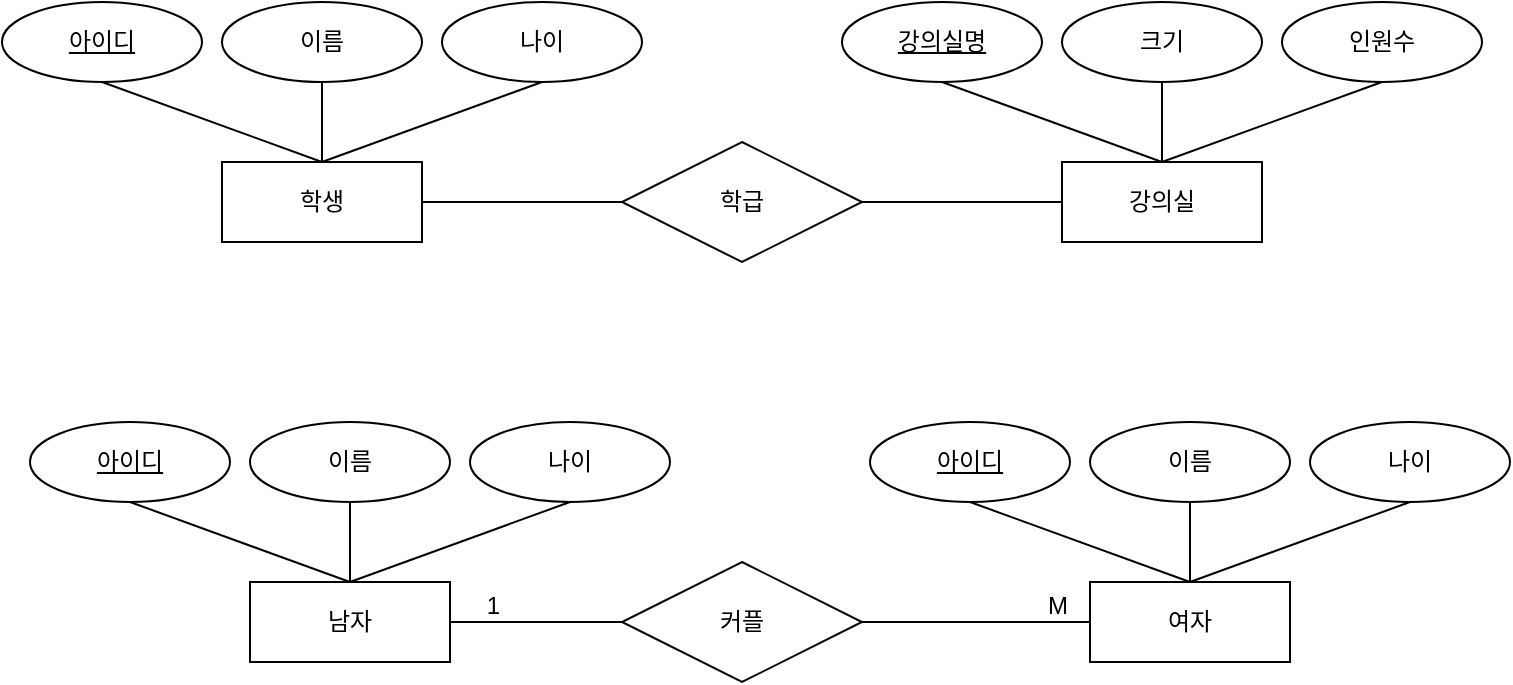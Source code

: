 <mxfile version="26.0.2">
  <diagram name="페이지-1" id="DrDMq8F3fDBVb_RJ4dRj">
    <mxGraphModel dx="1674" dy="806" grid="1" gridSize="10" guides="1" tooltips="1" connect="1" arrows="1" fold="1" page="1" pageScale="1" pageWidth="827" pageHeight="1169" math="0" shadow="0">
      <root>
        <mxCell id="0" />
        <mxCell id="1" parent="0" />
        <mxCell id="fMk_L4IQaBRpjSnog4xM-1" value="학생" style="whiteSpace=wrap;html=1;align=center;" vertex="1" parent="1">
          <mxGeometry x="140" y="140" width="100" height="40" as="geometry" />
        </mxCell>
        <mxCell id="fMk_L4IQaBRpjSnog4xM-4" value="이름" style="ellipse;whiteSpace=wrap;html=1;align=center;" vertex="1" parent="1">
          <mxGeometry x="140" y="60" width="100" height="40" as="geometry" />
        </mxCell>
        <mxCell id="fMk_L4IQaBRpjSnog4xM-5" value="나이" style="ellipse;whiteSpace=wrap;html=1;align=center;" vertex="1" parent="1">
          <mxGeometry x="250" y="60" width="100" height="40" as="geometry" />
        </mxCell>
        <mxCell id="fMk_L4IQaBRpjSnog4xM-6" value="" style="endArrow=none;html=1;rounded=0;exitX=0.5;exitY=0;exitDx=0;exitDy=0;entryX=0.5;entryY=1;entryDx=0;entryDy=0;" edge="1" parent="1" source="fMk_L4IQaBRpjSnog4xM-1" target="fMk_L4IQaBRpjSnog4xM-9">
          <mxGeometry relative="1" as="geometry">
            <mxPoint x="280" y="140" as="sourcePoint" />
            <mxPoint x="80" y="100" as="targetPoint" />
          </mxGeometry>
        </mxCell>
        <mxCell id="fMk_L4IQaBRpjSnog4xM-7" value="" style="endArrow=none;html=1;rounded=0;exitX=0.5;exitY=0;exitDx=0;exitDy=0;entryX=0.5;entryY=1;entryDx=0;entryDy=0;" edge="1" parent="1" source="fMk_L4IQaBRpjSnog4xM-1" target="fMk_L4IQaBRpjSnog4xM-4">
          <mxGeometry relative="1" as="geometry">
            <mxPoint x="200" y="150" as="sourcePoint" />
            <mxPoint x="90" y="110" as="targetPoint" />
          </mxGeometry>
        </mxCell>
        <mxCell id="fMk_L4IQaBRpjSnog4xM-8" value="" style="endArrow=none;html=1;rounded=0;exitX=0.5;exitY=0;exitDx=0;exitDy=0;entryX=0.5;entryY=1;entryDx=0;entryDy=0;" edge="1" parent="1" source="fMk_L4IQaBRpjSnog4xM-1" target="fMk_L4IQaBRpjSnog4xM-5">
          <mxGeometry relative="1" as="geometry">
            <mxPoint x="210" y="160" as="sourcePoint" />
            <mxPoint x="100" y="120" as="targetPoint" />
          </mxGeometry>
        </mxCell>
        <mxCell id="fMk_L4IQaBRpjSnog4xM-9" value="아이디" style="ellipse;whiteSpace=wrap;html=1;align=center;fontStyle=4;" vertex="1" parent="1">
          <mxGeometry x="30" y="60" width="100" height="40" as="geometry" />
        </mxCell>
        <mxCell id="fMk_L4IQaBRpjSnog4xM-10" value="강의실" style="whiteSpace=wrap;html=1;align=center;" vertex="1" parent="1">
          <mxGeometry x="560" y="140" width="100" height="40" as="geometry" />
        </mxCell>
        <mxCell id="fMk_L4IQaBRpjSnog4xM-11" value="크기" style="ellipse;whiteSpace=wrap;html=1;align=center;" vertex="1" parent="1">
          <mxGeometry x="560" y="60" width="100" height="40" as="geometry" />
        </mxCell>
        <mxCell id="fMk_L4IQaBRpjSnog4xM-12" value="인원수" style="ellipse;whiteSpace=wrap;html=1;align=center;" vertex="1" parent="1">
          <mxGeometry x="670" y="60" width="100" height="40" as="geometry" />
        </mxCell>
        <mxCell id="fMk_L4IQaBRpjSnog4xM-13" value="" style="endArrow=none;html=1;rounded=0;exitX=0.5;exitY=0;exitDx=0;exitDy=0;entryX=0.5;entryY=1;entryDx=0;entryDy=0;" edge="1" parent="1" source="fMk_L4IQaBRpjSnog4xM-10" target="fMk_L4IQaBRpjSnog4xM-16">
          <mxGeometry relative="1" as="geometry">
            <mxPoint x="700" y="140" as="sourcePoint" />
            <mxPoint x="500" y="100" as="targetPoint" />
          </mxGeometry>
        </mxCell>
        <mxCell id="fMk_L4IQaBRpjSnog4xM-14" value="" style="endArrow=none;html=1;rounded=0;exitX=0.5;exitY=0;exitDx=0;exitDy=0;entryX=0.5;entryY=1;entryDx=0;entryDy=0;" edge="1" parent="1" source="fMk_L4IQaBRpjSnog4xM-10" target="fMk_L4IQaBRpjSnog4xM-11">
          <mxGeometry relative="1" as="geometry">
            <mxPoint x="620" y="150" as="sourcePoint" />
            <mxPoint x="510" y="110" as="targetPoint" />
          </mxGeometry>
        </mxCell>
        <mxCell id="fMk_L4IQaBRpjSnog4xM-15" value="" style="endArrow=none;html=1;rounded=0;exitX=0.5;exitY=0;exitDx=0;exitDy=0;entryX=0.5;entryY=1;entryDx=0;entryDy=0;" edge="1" parent="1" source="fMk_L4IQaBRpjSnog4xM-10" target="fMk_L4IQaBRpjSnog4xM-12">
          <mxGeometry relative="1" as="geometry">
            <mxPoint x="630" y="160" as="sourcePoint" />
            <mxPoint x="520" y="120" as="targetPoint" />
          </mxGeometry>
        </mxCell>
        <mxCell id="fMk_L4IQaBRpjSnog4xM-16" value="강의실명" style="ellipse;whiteSpace=wrap;html=1;align=center;fontStyle=4;" vertex="1" parent="1">
          <mxGeometry x="450" y="60" width="100" height="40" as="geometry" />
        </mxCell>
        <mxCell id="fMk_L4IQaBRpjSnog4xM-17" value="학급" style="shape=rhombus;perimeter=rhombusPerimeter;whiteSpace=wrap;html=1;align=center;" vertex="1" parent="1">
          <mxGeometry x="340" y="130" width="120" height="60" as="geometry" />
        </mxCell>
        <mxCell id="fMk_L4IQaBRpjSnog4xM-18" value="" style="endArrow=none;html=1;rounded=0;exitX=1;exitY=0.5;exitDx=0;exitDy=0;entryX=0;entryY=0.5;entryDx=0;entryDy=0;" edge="1" parent="1" source="fMk_L4IQaBRpjSnog4xM-1" target="fMk_L4IQaBRpjSnog4xM-17">
          <mxGeometry relative="1" as="geometry">
            <mxPoint x="220" y="250" as="sourcePoint" />
            <mxPoint x="320" y="160" as="targetPoint" />
          </mxGeometry>
        </mxCell>
        <mxCell id="fMk_L4IQaBRpjSnog4xM-19" value="" style="endArrow=none;html=1;rounded=0;exitX=1;exitY=0.5;exitDx=0;exitDy=0;entryX=0;entryY=0.5;entryDx=0;entryDy=0;" edge="1" parent="1" source="fMk_L4IQaBRpjSnog4xM-17" target="fMk_L4IQaBRpjSnog4xM-10">
          <mxGeometry relative="1" as="geometry">
            <mxPoint x="250" y="170" as="sourcePoint" />
            <mxPoint x="350" y="170" as="targetPoint" />
          </mxGeometry>
        </mxCell>
        <mxCell id="fMk_L4IQaBRpjSnog4xM-20" value="남자" style="whiteSpace=wrap;html=1;align=center;" vertex="1" parent="1">
          <mxGeometry x="154" y="350" width="100" height="40" as="geometry" />
        </mxCell>
        <mxCell id="fMk_L4IQaBRpjSnog4xM-21" value="이름" style="ellipse;whiteSpace=wrap;html=1;align=center;" vertex="1" parent="1">
          <mxGeometry x="154" y="270" width="100" height="40" as="geometry" />
        </mxCell>
        <mxCell id="fMk_L4IQaBRpjSnog4xM-22" value="나이" style="ellipse;whiteSpace=wrap;html=1;align=center;" vertex="1" parent="1">
          <mxGeometry x="264" y="270" width="100" height="40" as="geometry" />
        </mxCell>
        <mxCell id="fMk_L4IQaBRpjSnog4xM-23" value="" style="endArrow=none;html=1;rounded=0;exitX=0.5;exitY=0;exitDx=0;exitDy=0;entryX=0.5;entryY=1;entryDx=0;entryDy=0;" edge="1" parent="1" source="fMk_L4IQaBRpjSnog4xM-20" target="fMk_L4IQaBRpjSnog4xM-26">
          <mxGeometry relative="1" as="geometry">
            <mxPoint x="294" y="350" as="sourcePoint" />
            <mxPoint x="94" y="310" as="targetPoint" />
          </mxGeometry>
        </mxCell>
        <mxCell id="fMk_L4IQaBRpjSnog4xM-24" value="" style="endArrow=none;html=1;rounded=0;exitX=0.5;exitY=0;exitDx=0;exitDy=0;entryX=0.5;entryY=1;entryDx=0;entryDy=0;" edge="1" parent="1" source="fMk_L4IQaBRpjSnog4xM-20" target="fMk_L4IQaBRpjSnog4xM-21">
          <mxGeometry relative="1" as="geometry">
            <mxPoint x="214" y="360" as="sourcePoint" />
            <mxPoint x="104" y="320" as="targetPoint" />
          </mxGeometry>
        </mxCell>
        <mxCell id="fMk_L4IQaBRpjSnog4xM-25" value="" style="endArrow=none;html=1;rounded=0;exitX=0.5;exitY=0;exitDx=0;exitDy=0;entryX=0.5;entryY=1;entryDx=0;entryDy=0;" edge="1" parent="1" source="fMk_L4IQaBRpjSnog4xM-20" target="fMk_L4IQaBRpjSnog4xM-22">
          <mxGeometry relative="1" as="geometry">
            <mxPoint x="224" y="370" as="sourcePoint" />
            <mxPoint x="114" y="330" as="targetPoint" />
          </mxGeometry>
        </mxCell>
        <mxCell id="fMk_L4IQaBRpjSnog4xM-26" value="아이디" style="ellipse;whiteSpace=wrap;html=1;align=center;fontStyle=4;" vertex="1" parent="1">
          <mxGeometry x="44" y="270" width="100" height="40" as="geometry" />
        </mxCell>
        <mxCell id="fMk_L4IQaBRpjSnog4xM-27" value="여자" style="whiteSpace=wrap;html=1;align=center;" vertex="1" parent="1">
          <mxGeometry x="574" y="350" width="100" height="40" as="geometry" />
        </mxCell>
        <mxCell id="fMk_L4IQaBRpjSnog4xM-28" value="이름" style="ellipse;whiteSpace=wrap;html=1;align=center;" vertex="1" parent="1">
          <mxGeometry x="574" y="270" width="100" height="40" as="geometry" />
        </mxCell>
        <mxCell id="fMk_L4IQaBRpjSnog4xM-29" value="나이" style="ellipse;whiteSpace=wrap;html=1;align=center;" vertex="1" parent="1">
          <mxGeometry x="684" y="270" width="100" height="40" as="geometry" />
        </mxCell>
        <mxCell id="fMk_L4IQaBRpjSnog4xM-30" value="" style="endArrow=none;html=1;rounded=0;exitX=0.5;exitY=0;exitDx=0;exitDy=0;entryX=0.5;entryY=1;entryDx=0;entryDy=0;" edge="1" parent="1" source="fMk_L4IQaBRpjSnog4xM-27" target="fMk_L4IQaBRpjSnog4xM-33">
          <mxGeometry relative="1" as="geometry">
            <mxPoint x="714" y="350" as="sourcePoint" />
            <mxPoint x="514" y="310" as="targetPoint" />
          </mxGeometry>
        </mxCell>
        <mxCell id="fMk_L4IQaBRpjSnog4xM-31" value="" style="endArrow=none;html=1;rounded=0;exitX=0.5;exitY=0;exitDx=0;exitDy=0;entryX=0.5;entryY=1;entryDx=0;entryDy=0;" edge="1" parent="1" source="fMk_L4IQaBRpjSnog4xM-27" target="fMk_L4IQaBRpjSnog4xM-28">
          <mxGeometry relative="1" as="geometry">
            <mxPoint x="634" y="360" as="sourcePoint" />
            <mxPoint x="524" y="320" as="targetPoint" />
          </mxGeometry>
        </mxCell>
        <mxCell id="fMk_L4IQaBRpjSnog4xM-32" value="" style="endArrow=none;html=1;rounded=0;exitX=0.5;exitY=0;exitDx=0;exitDy=0;entryX=0.5;entryY=1;entryDx=0;entryDy=0;" edge="1" parent="1" source="fMk_L4IQaBRpjSnog4xM-27" target="fMk_L4IQaBRpjSnog4xM-29">
          <mxGeometry relative="1" as="geometry">
            <mxPoint x="644" y="370" as="sourcePoint" />
            <mxPoint x="534" y="330" as="targetPoint" />
          </mxGeometry>
        </mxCell>
        <mxCell id="fMk_L4IQaBRpjSnog4xM-33" value="아이디" style="ellipse;whiteSpace=wrap;html=1;align=center;fontStyle=4;" vertex="1" parent="1">
          <mxGeometry x="464" y="270" width="100" height="40" as="geometry" />
        </mxCell>
        <mxCell id="fMk_L4IQaBRpjSnog4xM-34" value="커플" style="shape=rhombus;perimeter=rhombusPerimeter;whiteSpace=wrap;html=1;align=center;" vertex="1" parent="1">
          <mxGeometry x="340" y="340" width="120" height="60" as="geometry" />
        </mxCell>
        <mxCell id="fMk_L4IQaBRpjSnog4xM-37" value="" style="endArrow=none;html=1;rounded=0;entryX=0;entryY=0.5;entryDx=0;entryDy=0;exitX=1;exitY=0.5;exitDx=0;exitDy=0;" edge="1" parent="1" source="fMk_L4IQaBRpjSnog4xM-34" target="fMk_L4IQaBRpjSnog4xM-27">
          <mxGeometry relative="1" as="geometry">
            <mxPoint x="230" y="460" as="sourcePoint" />
            <mxPoint x="390" y="460" as="targetPoint" />
          </mxGeometry>
        </mxCell>
        <mxCell id="fMk_L4IQaBRpjSnog4xM-38" value="M" style="resizable=0;html=1;whiteSpace=wrap;align=right;verticalAlign=bottom;" connectable="0" vertex="1" parent="fMk_L4IQaBRpjSnog4xM-37">
          <mxGeometry x="1" relative="1" as="geometry">
            <mxPoint x="-10" as="offset" />
          </mxGeometry>
        </mxCell>
        <mxCell id="fMk_L4IQaBRpjSnog4xM-40" value="" style="endArrow=none;html=1;rounded=0;entryX=1;entryY=0.5;entryDx=0;entryDy=0;" edge="1" parent="1" source="fMk_L4IQaBRpjSnog4xM-34" target="fMk_L4IQaBRpjSnog4xM-20">
          <mxGeometry relative="1" as="geometry">
            <mxPoint x="350" y="410" as="sourcePoint" />
            <mxPoint x="440" y="444" as="targetPoint" />
          </mxGeometry>
        </mxCell>
        <mxCell id="fMk_L4IQaBRpjSnog4xM-41" value="1" style="resizable=0;html=1;whiteSpace=wrap;align=right;verticalAlign=bottom;" connectable="0" vertex="1" parent="fMk_L4IQaBRpjSnog4xM-40">
          <mxGeometry x="1" relative="1" as="geometry">
            <mxPoint x="26" as="offset" />
          </mxGeometry>
        </mxCell>
      </root>
    </mxGraphModel>
  </diagram>
</mxfile>
